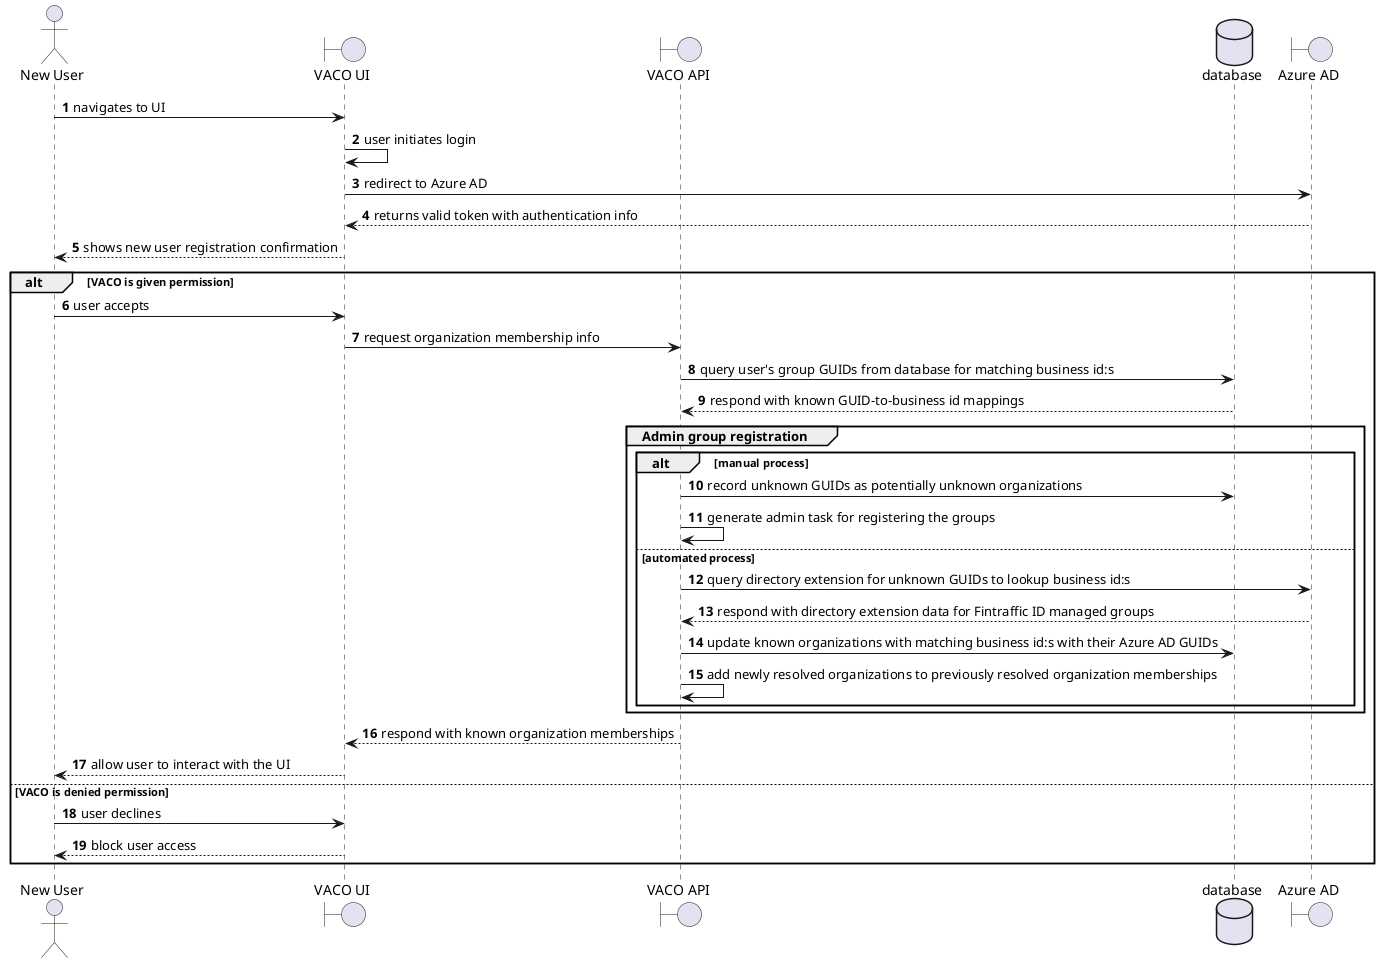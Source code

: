 @startuml
'https://plantuml.com/sequence-diagram

autonumber

actor "New User"
boundary "VACO UI"
boundary "VACO API"
database "database"
boundary "Azure AD"

"New User" -> "VACO UI" : navigates to UI
"VACO UI" -> "VACO UI" : user initiates login
"VACO UI" -> "Azure AD" : redirect to Azure AD
"Azure AD" --> "VACO UI" : returns valid token with authentication info
"VACO UI" --> "New User" : shows new user registration confirmation

alt VACO is given permission

    "New User" -> "VACO UI" : user accepts
    "VACO UI" -> "VACO API" : request organization membership info
    "VACO API" -> "database" : query user's group GUIDs from database for matching business id:s
    "database" --> "VACO API" : respond with known GUID-to-business id mappings

    group Admin group registration
        alt manual process
            "VACO API" -> "database" : record unknown GUIDs as potentially unknown organizations
            "VACO API" -> "VACO API" : generate admin task for registering the groups
        else automated process
            "VACO API" -> "Azure AD" : query directory extension for unknown GUIDs to lookup business id:s
            "Azure AD" --> "VACO API" : respond with directory extension data for Fintraffic ID managed groups
            "VACO API" -> "database" : update known organizations with matching business id:s with their Azure AD GUIDs
            "VACO API" -> "VACO API" : add newly resolved organizations to previously resolved organization memberships
        end
    end

    "VACO API" --> "VACO UI" : respond with known organization memberships
    "VACO UI" --> "New User" : allow user to interact with the UI

else VACO is denied permission

    "New User" -> "VACO UI" : user declines
    "VACO UI" --> "New User" : block user access

end

@enduml
